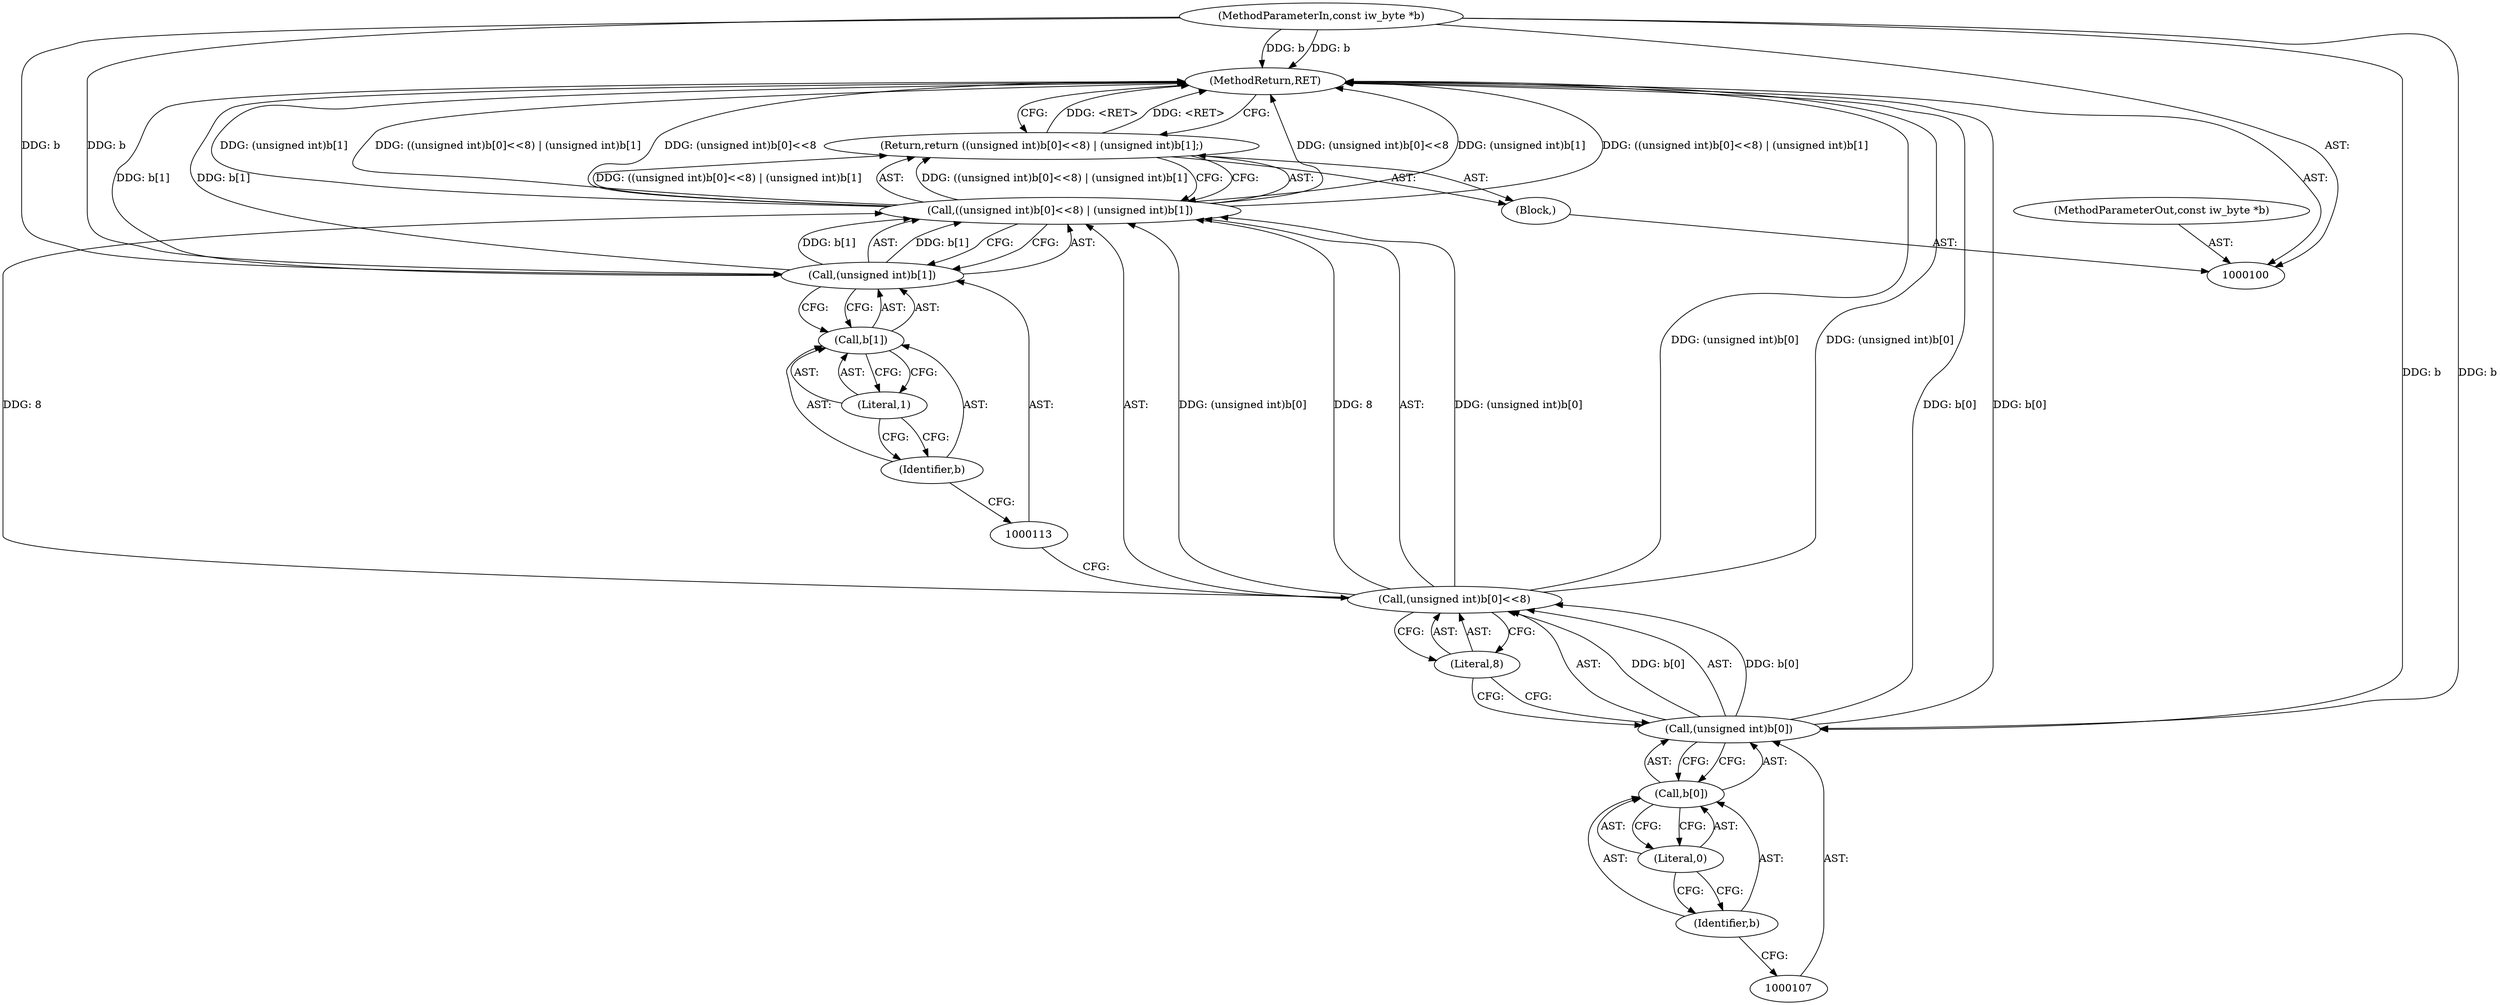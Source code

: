 digraph "0_imageworsener_a00183107d4b84bc8a714290e824ca9c68dac738_2" {
"1000117" [label="(MethodReturn,RET)"];
"1000101" [label="(MethodParameterIn,const iw_byte *b)"];
"1000142" [label="(MethodParameterOut,const iw_byte *b)"];
"1000102" [label="(Block,)"];
"1000103" [label="(Return,return ((unsigned int)b[0]<<8) | (unsigned int)b[1];)"];
"1000108" [label="(Call,b[0])"];
"1000109" [label="(Identifier,b)"];
"1000110" [label="(Literal,0)"];
"1000111" [label="(Literal,8)"];
"1000112" [label="(Call,(unsigned int)b[1])"];
"1000114" [label="(Call,b[1])"];
"1000115" [label="(Identifier,b)"];
"1000116" [label="(Literal,1)"];
"1000104" [label="(Call,((unsigned int)b[0]<<8) | (unsigned int)b[1])"];
"1000105" [label="(Call,(unsigned int)b[0]<<8)"];
"1000106" [label="(Call,(unsigned int)b[0])"];
"1000117" -> "1000100"  [label="AST: "];
"1000117" -> "1000103"  [label="CFG: "];
"1000103" -> "1000117"  [label="DDG: <RET>"];
"1000106" -> "1000117"  [label="DDG: b[0]"];
"1000104" -> "1000117"  [label="DDG: ((unsigned int)b[0]<<8) | (unsigned int)b[1]"];
"1000104" -> "1000117"  [label="DDG: (unsigned int)b[0]<<8"];
"1000104" -> "1000117"  [label="DDG: (unsigned int)b[1]"];
"1000112" -> "1000117"  [label="DDG: b[1]"];
"1000101" -> "1000117"  [label="DDG: b"];
"1000105" -> "1000117"  [label="DDG: (unsigned int)b[0]"];
"1000101" -> "1000100"  [label="AST: "];
"1000101" -> "1000117"  [label="DDG: b"];
"1000101" -> "1000106"  [label="DDG: b"];
"1000101" -> "1000112"  [label="DDG: b"];
"1000142" -> "1000100"  [label="AST: "];
"1000102" -> "1000100"  [label="AST: "];
"1000103" -> "1000102"  [label="AST: "];
"1000103" -> "1000102"  [label="AST: "];
"1000103" -> "1000104"  [label="CFG: "];
"1000104" -> "1000103"  [label="AST: "];
"1000117" -> "1000103"  [label="CFG: "];
"1000103" -> "1000117"  [label="DDG: <RET>"];
"1000104" -> "1000103"  [label="DDG: ((unsigned int)b[0]<<8) | (unsigned int)b[1]"];
"1000108" -> "1000106"  [label="AST: "];
"1000108" -> "1000110"  [label="CFG: "];
"1000109" -> "1000108"  [label="AST: "];
"1000110" -> "1000108"  [label="AST: "];
"1000106" -> "1000108"  [label="CFG: "];
"1000109" -> "1000108"  [label="AST: "];
"1000109" -> "1000107"  [label="CFG: "];
"1000110" -> "1000109"  [label="CFG: "];
"1000110" -> "1000108"  [label="AST: "];
"1000110" -> "1000109"  [label="CFG: "];
"1000108" -> "1000110"  [label="CFG: "];
"1000111" -> "1000105"  [label="AST: "];
"1000111" -> "1000106"  [label="CFG: "];
"1000105" -> "1000111"  [label="CFG: "];
"1000112" -> "1000104"  [label="AST: "];
"1000112" -> "1000114"  [label="CFG: "];
"1000113" -> "1000112"  [label="AST: "];
"1000114" -> "1000112"  [label="AST: "];
"1000104" -> "1000112"  [label="CFG: "];
"1000112" -> "1000117"  [label="DDG: b[1]"];
"1000112" -> "1000104"  [label="DDG: b[1]"];
"1000101" -> "1000112"  [label="DDG: b"];
"1000114" -> "1000112"  [label="AST: "];
"1000114" -> "1000116"  [label="CFG: "];
"1000115" -> "1000114"  [label="AST: "];
"1000116" -> "1000114"  [label="AST: "];
"1000112" -> "1000114"  [label="CFG: "];
"1000115" -> "1000114"  [label="AST: "];
"1000115" -> "1000113"  [label="CFG: "];
"1000116" -> "1000115"  [label="CFG: "];
"1000116" -> "1000114"  [label="AST: "];
"1000116" -> "1000115"  [label="CFG: "];
"1000114" -> "1000116"  [label="CFG: "];
"1000104" -> "1000103"  [label="AST: "];
"1000104" -> "1000112"  [label="CFG: "];
"1000105" -> "1000104"  [label="AST: "];
"1000112" -> "1000104"  [label="AST: "];
"1000103" -> "1000104"  [label="CFG: "];
"1000104" -> "1000117"  [label="DDG: ((unsigned int)b[0]<<8) | (unsigned int)b[1]"];
"1000104" -> "1000117"  [label="DDG: (unsigned int)b[0]<<8"];
"1000104" -> "1000117"  [label="DDG: (unsigned int)b[1]"];
"1000104" -> "1000103"  [label="DDG: ((unsigned int)b[0]<<8) | (unsigned int)b[1]"];
"1000105" -> "1000104"  [label="DDG: (unsigned int)b[0]"];
"1000105" -> "1000104"  [label="DDG: 8"];
"1000112" -> "1000104"  [label="DDG: b[1]"];
"1000105" -> "1000104"  [label="AST: "];
"1000105" -> "1000111"  [label="CFG: "];
"1000106" -> "1000105"  [label="AST: "];
"1000111" -> "1000105"  [label="AST: "];
"1000113" -> "1000105"  [label="CFG: "];
"1000105" -> "1000117"  [label="DDG: (unsigned int)b[0]"];
"1000105" -> "1000104"  [label="DDG: (unsigned int)b[0]"];
"1000105" -> "1000104"  [label="DDG: 8"];
"1000106" -> "1000105"  [label="DDG: b[0]"];
"1000106" -> "1000105"  [label="AST: "];
"1000106" -> "1000108"  [label="CFG: "];
"1000107" -> "1000106"  [label="AST: "];
"1000108" -> "1000106"  [label="AST: "];
"1000111" -> "1000106"  [label="CFG: "];
"1000106" -> "1000117"  [label="DDG: b[0]"];
"1000106" -> "1000105"  [label="DDG: b[0]"];
"1000101" -> "1000106"  [label="DDG: b"];
}
